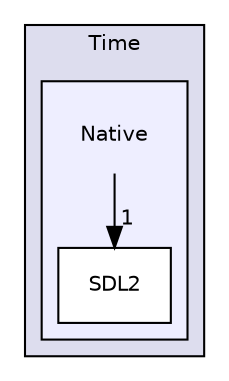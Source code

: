 digraph "Source/Engine/Utils/Time/Native" {
  compound=true
  node [ fontsize="10", fontname="Helvetica"];
  edge [ labelfontsize="10", labelfontname="Helvetica"];
  subgraph clusterdir_f1c13cdb9683173b068149806c0e7125 {
    graph [ bgcolor="#ddddee", pencolor="black", label="Time" fontname="Helvetica", fontsize="10", URL="dir_f1c13cdb9683173b068149806c0e7125.html"]
  subgraph clusterdir_bd14c0eac840b5e8ccbbc819280e8886 {
    graph [ bgcolor="#eeeeff", pencolor="black", label="" URL="dir_bd14c0eac840b5e8ccbbc819280e8886.html"];
    dir_bd14c0eac840b5e8ccbbc819280e8886 [shape=plaintext label="Native"];
    dir_296381438c34cf6b96e60768466be990 [shape=box label="SDL2" color="black" fillcolor="white" style="filled" URL="dir_296381438c34cf6b96e60768466be990.html"];
  }
  }
  dir_bd14c0eac840b5e8ccbbc819280e8886->dir_296381438c34cf6b96e60768466be990 [headlabel="1", labeldistance=1.5 headhref="dir_000018_000025.html"];
}
